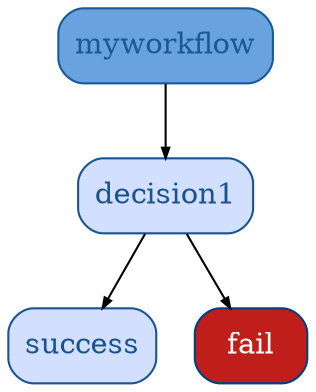 digraph G {
  myworkflow [ fillcolor="#68A3DF" shape="box" color="#1A5998" fontcolor="#1A5998" style="rounded,filled" ];
  decision1 [ fillcolor="#D3DFFF" shape="box" color="#1A5490" fontcolor="#1A5490" style="rounded,filled" ];
  success [ fillcolor="#D3DFFF" shape="box" color="#1A5490" fontcolor="#1A5490" style="rounded,filled" ];
  fail [ fillcolor="#BF1E1B" shape="box" color="#004080" fontcolor="#FFFFFF" style="rounded,filled" ];
  myworkflow -> decision1 [ arrowsize="0.5" ];
  decision1 -> success [ arrowsize="0.5" ];
  decision1 -> fail [ arrowsize="0.5" ];
}
